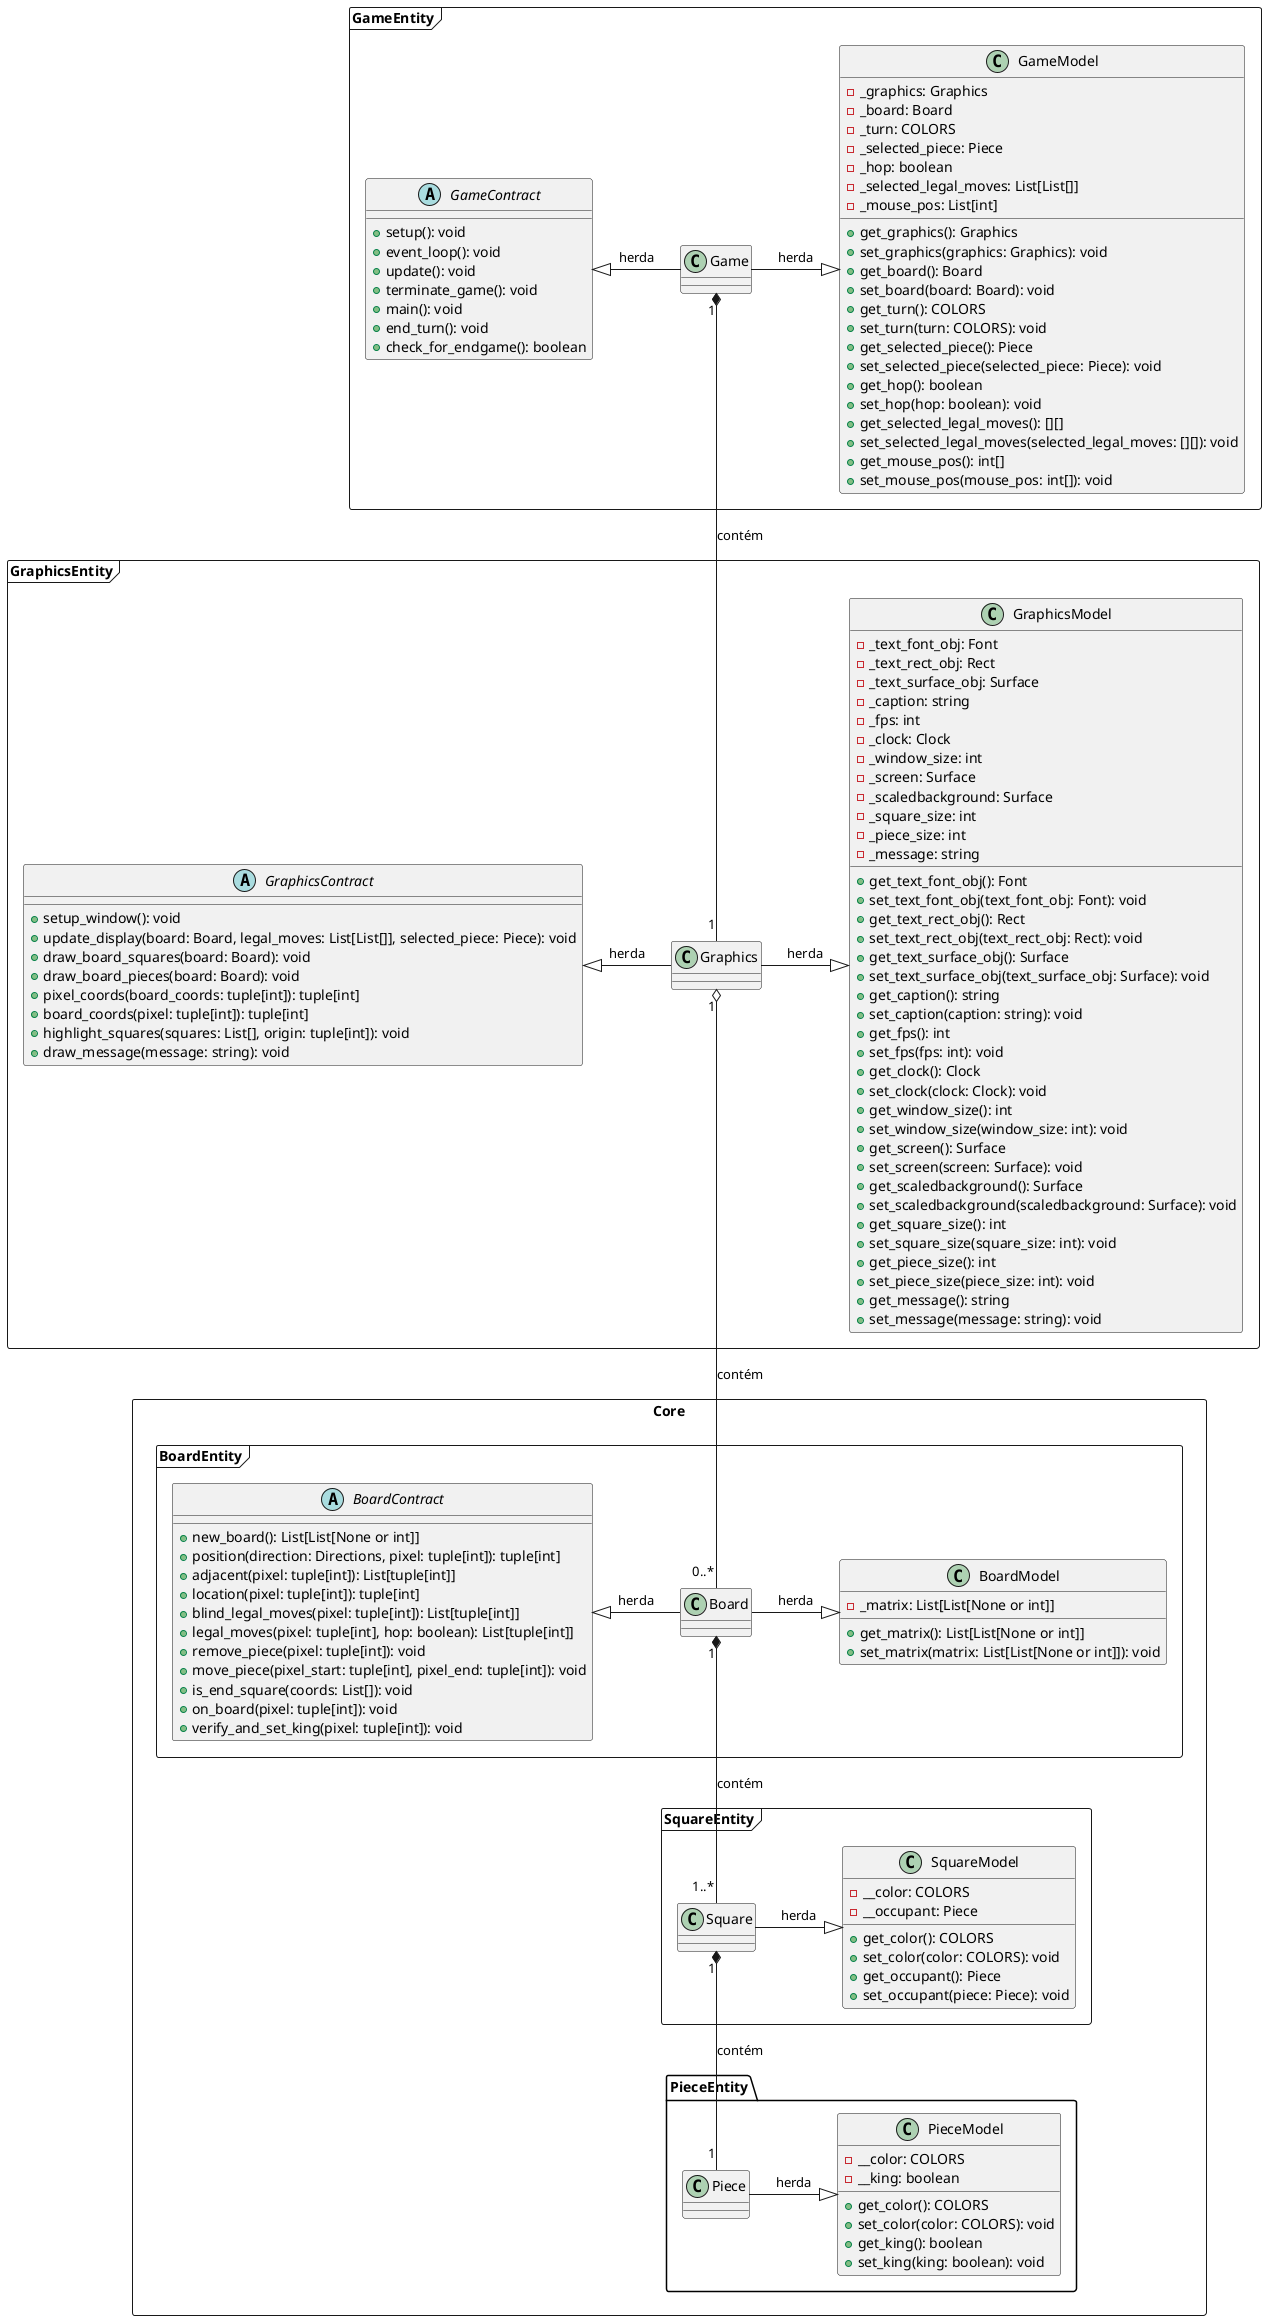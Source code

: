 @startuml Checkers
skinparam groupInheritance 4
skinparam nodesep 50

package GameEntity <<Frame>> {
    class Game {}

    class GameModel {
        - _graphics: Graphics
        - _board: Board
        - _turn: COLORS
        - _selected_piece: Piece
        - _hop: boolean
        - _selected_legal_moves: List[List[]]
        - _mouse_pos: List[int]
        + get_graphics(): Graphics
        + set_graphics(graphics: Graphics): void
        + get_board(): Board
        + set_board(board: Board): void
        + get_turn(): COLORS
        + set_turn(turn: COLORS): void
        + get_selected_piece(): Piece
        + set_selected_piece(selected_piece: Piece): void
        + get_hop(): boolean
        + set_hop(hop: boolean): void
        + get_selected_legal_moves(): [][]
        + set_selected_legal_moves(selected_legal_moves: [][]): void
        + get_mouse_pos(): int[]
        + set_mouse_pos(mouse_pos: int[]): void
    }

    abstract class GameContract {
        + setup(): void
        + event_loop(): void
        + update(): void
        + terminate_game(): void
        + main(): void
        + end_turn(): void
        + check_for_endgame(): boolean
    }
}

package GraphicsEntity <<Frame>> {
    class GraphicsModel {
        - _text_font_obj: Font
        - _text_rect_obj: Rect
        - _text_surface_obj: Surface
        - _caption: string
        - _fps: int
        - _clock: Clock
        - _window_size: int
        - _screen: Surface
        - _scaledbackground: Surface
        - _square_size: int
        - _piece_size: int
        - _message: string
        
        + get_text_font_obj(): Font
        + set_text_font_obj(text_font_obj: Font): void
        + get_text_rect_obj(): Rect
        + set_text_rect_obj(text_rect_obj: Rect): void
        + get_text_surface_obj(): Surface
        + set_text_surface_obj(text_surface_obj: Surface): void
        + get_caption(): string
        + set_caption(caption: string): void
        + get_fps(): int
        + set_fps(fps: int): void
        + get_clock(): Clock
        + set_clock(clock: Clock): void
        + get_window_size(): int
        + set_window_size(window_size: int): void
        + get_screen(): Surface
        + set_screen(screen: Surface): void
        + get_scaledbackground(): Surface
        + set_scaledbackground(scaledbackground: Surface): void
        + get_square_size(): int
        + set_square_size(square_size: int): void
        + get_piece_size(): int
        + set_piece_size(piece_size: int): void
        + get_message(): string
        + set_message(message: string): void
    }

    abstract class GraphicsContract {
        + setup_window(): void
        + update_display(board: Board, legal_moves: List[List[]], selected_piece: Piece): void
        + draw_board_squares(board: Board): void
        + draw_board_pieces(board: Board): void
        + pixel_coords(board_coords: tuple[int]): tuple[int]
        + board_coords(pixel: tuple[int]): tuple[int]
        + highlight_squares(squares: List[], origin: tuple[int]): void
        + draw_message(message: string): void
    }

    class Graphics {}
}

package Core <<Rectangle>> {
    package PieceEntity {
    class PieceModel {
        - __color: COLORS
        - __king: boolean
        + get_color(): COLORS
        + set_color(color: COLORS): void
        + get_king(): boolean
        + set_king(king: boolean): void
    }

    class Piece{}
}

package SquareEntity <<Frame>>{
    class SquareModel {
        - __color: COLORS
        - __occupant: Piece
        + get_color(): COLORS
        + set_color(color: COLORS): void
        + get_occupant(): Piece
        + set_occupant(piece: Piece): void
    }

    class Square {}
}

package BoardEntity <<Frame>> {
    class BoardModel {
        - _matrix: List[List[None or int]]
        + get_matrix(): List[List[None or int]]
        + set_matrix(matrix: List[List[None or int]]): void
    }

    abstract class BoardContract {
        + new_board(): List[List[None or int]]
        + position(direction: Directions, pixel: tuple[int]): tuple[int]
        + adjacent(pixel: tuple[int]): List[tuple[int]]
        + location(pixel: tuple[int]): tuple[int]
        + blind_legal_moves(pixel: tuple[int]): List[tuple[int]]
        + legal_moves(pixel: tuple[int], hop: boolean): List[tuple[int]]
        + remove_piece(pixel: tuple[int]): void
        + move_piece(pixel_start: tuple[int], pixel_end: tuple[int]): void
        + is_end_square(coords: List[]): void
        + on_board(pixel: tuple[int]): void
        + verify_and_set_king(pixel: tuple[int]): void
    }

    class Board {}
}
}

Board -right-|> BoardModel : herda
Board -left-|> BoardContract : herda

Game -right-|> GameModel : herda
Game -left-|> GameContract : herda

Graphics -left-|> GraphicsContract : herda
Graphics -right-|> GraphicsModel : herda

Piece -right-|> PieceModel : herda

Square -right-|> SquareModel : herda

Square "1" *-- "1" Piece : contém

Board "1" *-- "1..*" Square : contém

Graphics "1" o-- "0..*" Board : contém

Game "1" *-- "1" Graphics : contém

@enduml

